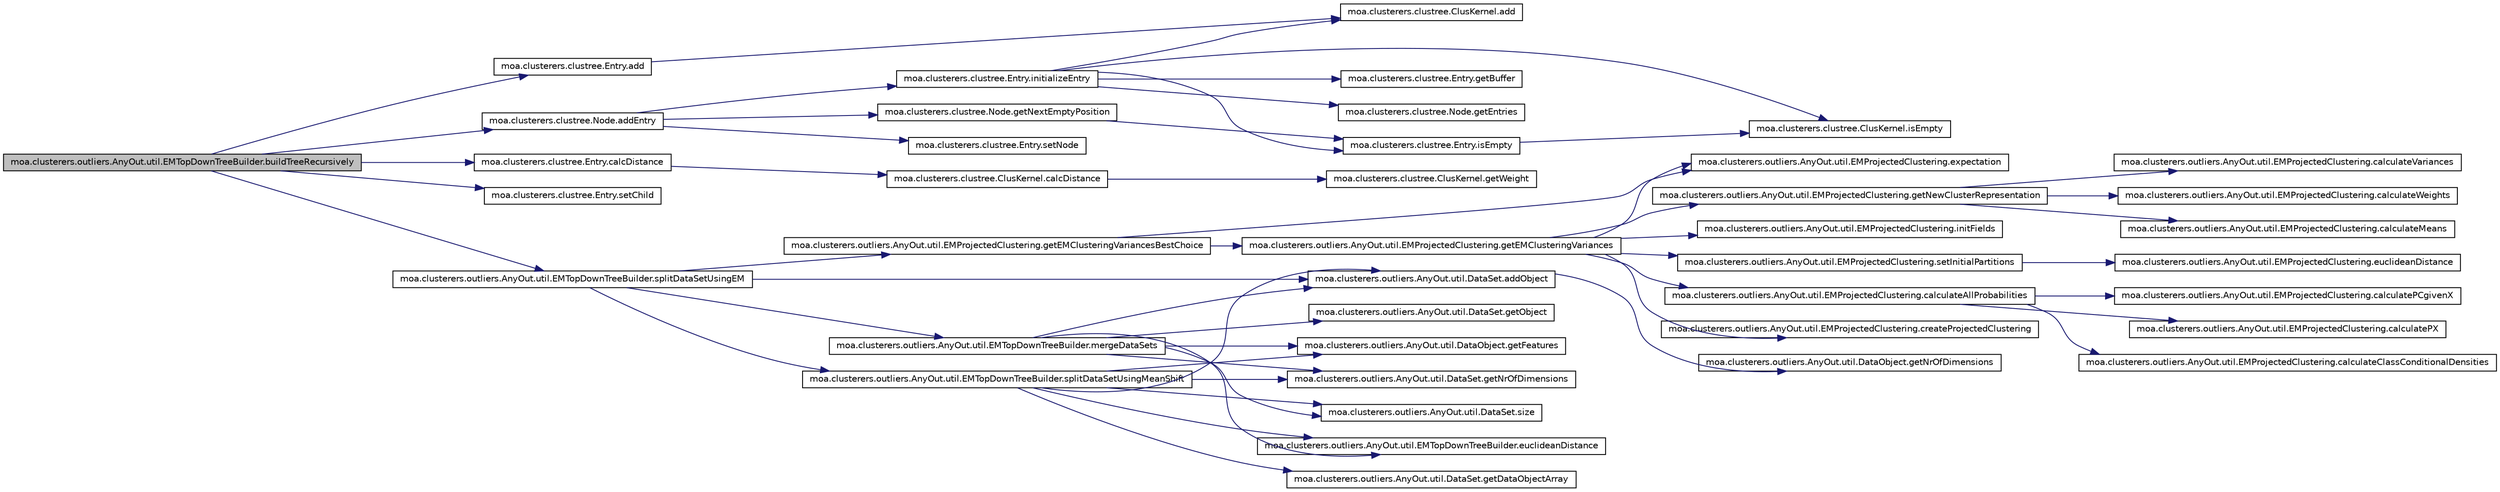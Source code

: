 digraph G
{
  edge [fontname="Helvetica",fontsize="10",labelfontname="Helvetica",labelfontsize="10"];
  node [fontname="Helvetica",fontsize="10",shape=record];
  rankdir=LR;
  Node1 [label="moa.clusterers.outliers.AnyOut.util.EMTopDownTreeBuilder.buildTreeRecursively",height=0.2,width=0.4,color="black", fillcolor="grey75", style="filled" fontcolor="black"];
  Node1 -> Node2 [color="midnightblue",fontsize="10",style="solid",fontname="Helvetica"];
  Node2 [label="moa.clusterers.clustree.Entry.add",height=0.2,width=0.4,color="black", fillcolor="white", style="filled",URL="$classmoa_1_1clusterers_1_1clustree_1_1Entry.html#a100d9d6f99b615cefd1334a820b18a0d",tooltip="Add the data cluster of another entry to the data cluster of this entry."];
  Node2 -> Node3 [color="midnightblue",fontsize="10",style="solid",fontname="Helvetica"];
  Node3 [label="moa.clusterers.clustree.ClusKernel.add",height=0.2,width=0.4,color="black", fillcolor="white", style="filled",URL="$classmoa_1_1clusterers_1_1clustree_1_1ClusKernel.html#af0be9102b0138f656beffa39c0036fd7",tooltip="Adds the given cluster to this cluster, without making this cluster older."];
  Node1 -> Node4 [color="midnightblue",fontsize="10",style="solid",fontname="Helvetica"];
  Node4 [label="moa.clusterers.clustree.Node.addEntry",height=0.2,width=0.4,color="black", fillcolor="white", style="filled",URL="$classmoa_1_1clusterers_1_1clustree_1_1Node.html#a6afa5be4c7a2bba3be60383747b5508c",tooltip="Add a new Entry to this node."];
  Node4 -> Node5 [color="midnightblue",fontsize="10",style="solid",fontname="Helvetica"];
  Node5 [label="moa.clusterers.clustree.Node.getNextEmptyPosition",height=0.2,width=0.4,color="black", fillcolor="white", style="filled",URL="$classmoa_1_1clusterers_1_1clustree_1_1Node.html#a88fcda3be156591ea7c671f60475b7cf",tooltip="Returns the position of the next free Entry."];
  Node5 -> Node6 [color="midnightblue",fontsize="10",style="solid",fontname="Helvetica"];
  Node6 [label="moa.clusterers.clustree.Entry.isEmpty",height=0.2,width=0.4,color="black", fillcolor="white", style="filled",URL="$classmoa_1_1clusterers_1_1clustree_1_1Entry.html#ad9a372cb27cd0456f5c9e5a5da020b17",tooltip="Check if this Entry is empty or not."];
  Node6 -> Node7 [color="midnightblue",fontsize="10",style="solid",fontname="Helvetica"];
  Node7 [label="moa.clusterers.clustree.ClusKernel.isEmpty",height=0.2,width=0.4,color="black", fillcolor="white", style="filled",URL="$classmoa_1_1clusterers_1_1clustree_1_1ClusKernel.html#a9e4f5414cfacb3df03db9a7001ab4187",tooltip="Check if this cluster is empty or not."];
  Node4 -> Node8 [color="midnightblue",fontsize="10",style="solid",fontname="Helvetica"];
  Node8 [label="moa.clusterers.clustree.Entry.initializeEntry",height=0.2,width=0.4,color="black", fillcolor="white", style="filled",URL="$classmoa_1_1clusterers_1_1clustree_1_1Entry.html#abe15b89dc8087576ea440c5b79a11daf",tooltip="When this entry is empty, give it it&#39;s first values."];
  Node8 -> Node3 [color="midnightblue",fontsize="10",style="solid",fontname="Helvetica"];
  Node8 -> Node9 [color="midnightblue",fontsize="10",style="solid",fontname="Helvetica"];
  Node9 [label="moa.clusterers.clustree.Entry.getBuffer",height=0.2,width=0.4,color="black", fillcolor="white", style="filled",URL="$classmoa_1_1clusterers_1_1clustree_1_1Entry.html#a9572821462daa403711444677c1d62dc",tooltip="Getter for the buffer."];
  Node8 -> Node10 [color="midnightblue",fontsize="10",style="solid",fontname="Helvetica"];
  Node10 [label="moa.clusterers.clustree.Node.getEntries",height=0.2,width=0.4,color="black", fillcolor="white", style="filled",URL="$classmoa_1_1clusterers_1_1clustree_1_1Node.html#abb9b9f7152bcbc9df763bb39f92b4968",tooltip="Return an array with references to the children of this node."];
  Node8 -> Node7 [color="midnightblue",fontsize="10",style="solid",fontname="Helvetica"];
  Node8 -> Node6 [color="midnightblue",fontsize="10",style="solid",fontname="Helvetica"];
  Node4 -> Node11 [color="midnightblue",fontsize="10",style="solid",fontname="Helvetica"];
  Node11 [label="moa.clusterers.clustree.Entry.setNode",height=0.2,width=0.4,color="black", fillcolor="white", style="filled",URL="$classmoa_1_1clusterers_1_1clustree_1_1Entry.html#a5debb1d02b0f4015063eda14ead10d91"];
  Node1 -> Node12 [color="midnightblue",fontsize="10",style="solid",fontname="Helvetica"];
  Node12 [label="moa.clusterers.clustree.Entry.calcDistance",height=0.2,width=0.4,color="black", fillcolor="white", style="filled",URL="$classmoa_1_1clusterers_1_1clustree_1_1Entry.html#a9a7e452c2508fc5df286d93c9d20198d",tooltip="Calculates the distance to the data in this entry."];
  Node12 -> Node13 [color="midnightblue",fontsize="10",style="solid",fontname="Helvetica"];
  Node13 [label="moa.clusterers.clustree.ClusKernel.calcDistance",height=0.2,width=0.4,color="black", fillcolor="white", style="filled",URL="$classmoa_1_1clusterers_1_1clustree_1_1ClusKernel.html#ab8824bf20ad60031875d95147ccb7a53",tooltip="Calculate the distance to this other cluster."];
  Node13 -> Node14 [color="midnightblue",fontsize="10",style="solid",fontname="Helvetica"];
  Node14 [label="moa.clusterers.clustree.ClusKernel.getWeight",height=0.2,width=0.4,color="black", fillcolor="white", style="filled",URL="$classmoa_1_1clusterers_1_1clustree_1_1ClusKernel.html#a3277ffc987fbb74b934cea2fab98f2c3",tooltip="See interface Cluster."];
  Node1 -> Node15 [color="midnightblue",fontsize="10",style="solid",fontname="Helvetica"];
  Node15 [label="moa.clusterers.clustree.Entry.setChild",height=0.2,width=0.4,color="black", fillcolor="white", style="filled",URL="$classmoa_1_1clusterers_1_1clustree_1_1Entry.html#adbcdb4fa43878fb812bfb4c7c2dc9b62",tooltip="Setter for the child in this entry."];
  Node1 -> Node16 [color="midnightblue",fontsize="10",style="solid",fontname="Helvetica"];
  Node16 [label="moa.clusterers.outliers.AnyOut.util.EMTopDownTreeBuilder.splitDataSetUsingEM",height=0.2,width=0.4,color="black", fillcolor="white", style="filled",URL="$classmoa_1_1clusterers_1_1outliers_1_1AnyOut_1_1util_1_1EMTopDownTreeBuilder.html#acfcb254258e7150532d985b1923258ff",tooltip="This methods splits the given data set into partitions using the EM algorithm."];
  Node16 -> Node17 [color="midnightblue",fontsize="10",style="solid",fontname="Helvetica"];
  Node17 [label="moa.clusterers.outliers.AnyOut.util.DataSet.addObject",height=0.2,width=0.4,color="black", fillcolor="white", style="filled",URL="$classmoa_1_1clusterers_1_1outliers_1_1AnyOut_1_1util_1_1DataSet.html#a0cf8871eae241073d862b8c56f7a26f3",tooltip="Adds a DataObject to the set."];
  Node17 -> Node18 [color="midnightblue",fontsize="10",style="solid",fontname="Helvetica"];
  Node18 [label="moa.clusterers.outliers.AnyOut.util.DataObject.getNrOfDimensions",height=0.2,width=0.4,color="black", fillcolor="white", style="filled",URL="$classmoa_1_1clusterers_1_1outliers_1_1AnyOut_1_1util_1_1DataObject.html#a8f37a7cd9c07644cd6c3913eca905984",tooltip="Returns the number of features (label attribute excluded)."];
  Node16 -> Node19 [color="midnightblue",fontsize="10",style="solid",fontname="Helvetica"];
  Node19 [label="moa.clusterers.outliers.AnyOut.util.EMProjectedClustering.getEMClusteringVariancesBestChoice",height=0.2,width=0.4,color="black", fillcolor="white", style="filled",URL="$classmoa_1_1clusterers_1_1outliers_1_1AnyOut_1_1util_1_1EMProjectedClustering.html#a40d93e90b1ef7baf34752a83532b0c24"];
  Node19 -> Node20 [color="midnightblue",fontsize="10",style="solid",fontname="Helvetica"];
  Node20 [label="moa.clusterers.outliers.AnyOut.util.EMProjectedClustering.expectation",height=0.2,width=0.4,color="black", fillcolor="white", style="filled",URL="$classmoa_1_1clusterers_1_1outliers_1_1AnyOut_1_1util_1_1EMProjectedClustering.html#aeeabcce17c0ac621f06340869a8569ea"];
  Node19 -> Node21 [color="midnightblue",fontsize="10",style="solid",fontname="Helvetica"];
  Node21 [label="moa.clusterers.outliers.AnyOut.util.EMProjectedClustering.getEMClusteringVariances",height=0.2,width=0.4,color="black", fillcolor="white", style="filled",URL="$classmoa_1_1clusterers_1_1outliers_1_1AnyOut_1_1util_1_1EMProjectedClustering.html#ab898a19a73944d94c736fec1f1ab388b",tooltip="Performs an EM clustering on the provided data set !! Only the variances are calculated..."];
  Node21 -> Node22 [color="midnightblue",fontsize="10",style="solid",fontname="Helvetica"];
  Node22 [label="moa.clusterers.outliers.AnyOut.util.EMProjectedClustering.calculateAllProbabilities",height=0.2,width=0.4,color="black", fillcolor="white", style="filled",URL="$classmoa_1_1clusterers_1_1outliers_1_1AnyOut_1_1util_1_1EMProjectedClustering.html#a169309599d0902ee10df02eaec0dad14"];
  Node22 -> Node23 [color="midnightblue",fontsize="10",style="solid",fontname="Helvetica"];
  Node23 [label="moa.clusterers.outliers.AnyOut.util.EMProjectedClustering.calculateClassConditionalDensities",height=0.2,width=0.4,color="black", fillcolor="white", style="filled",URL="$classmoa_1_1clusterers_1_1outliers_1_1AnyOut_1_1util_1_1EMProjectedClustering.html#a6c460f2a9a035311a0772c3b7e0ce2a9"];
  Node22 -> Node24 [color="midnightblue",fontsize="10",style="solid",fontname="Helvetica"];
  Node24 [label="moa.clusterers.outliers.AnyOut.util.EMProjectedClustering.calculatePCgivenX",height=0.2,width=0.4,color="black", fillcolor="white", style="filled",URL="$classmoa_1_1clusterers_1_1outliers_1_1AnyOut_1_1util_1_1EMProjectedClustering.html#a98c7108e991af28d7d51e86da169e67d"];
  Node22 -> Node25 [color="midnightblue",fontsize="10",style="solid",fontname="Helvetica"];
  Node25 [label="moa.clusterers.outliers.AnyOut.util.EMProjectedClustering.calculatePX",height=0.2,width=0.4,color="black", fillcolor="white", style="filled",URL="$classmoa_1_1clusterers_1_1outliers_1_1AnyOut_1_1util_1_1EMProjectedClustering.html#a443447fd9d1a28780aac32d5f95b3e9a"];
  Node21 -> Node26 [color="midnightblue",fontsize="10",style="solid",fontname="Helvetica"];
  Node26 [label="moa.clusterers.outliers.AnyOut.util.EMProjectedClustering.createProjectedClustering",height=0.2,width=0.4,color="black", fillcolor="white", style="filled",URL="$classmoa_1_1clusterers_1_1outliers_1_1AnyOut_1_1util_1_1EMProjectedClustering.html#a5cafcd34d398d50995fe51ffd600d823"];
  Node21 -> Node20 [color="midnightblue",fontsize="10",style="solid",fontname="Helvetica"];
  Node21 -> Node27 [color="midnightblue",fontsize="10",style="solid",fontname="Helvetica"];
  Node27 [label="moa.clusterers.outliers.AnyOut.util.EMProjectedClustering.getNewClusterRepresentation",height=0.2,width=0.4,color="black", fillcolor="white", style="filled",URL="$classmoa_1_1clusterers_1_1outliers_1_1AnyOut_1_1util_1_1EMProjectedClustering.html#a2cce2ef8852bdf06bf171bfbd17b6190"];
  Node27 -> Node28 [color="midnightblue",fontsize="10",style="solid",fontname="Helvetica"];
  Node28 [label="moa.clusterers.outliers.AnyOut.util.EMProjectedClustering.calculateMeans",height=0.2,width=0.4,color="black", fillcolor="white", style="filled",URL="$classmoa_1_1clusterers_1_1outliers_1_1AnyOut_1_1util_1_1EMProjectedClustering.html#a2a52d374d44335a99fd953edeb73e087"];
  Node27 -> Node29 [color="midnightblue",fontsize="10",style="solid",fontname="Helvetica"];
  Node29 [label="moa.clusterers.outliers.AnyOut.util.EMProjectedClustering.calculateVariances",height=0.2,width=0.4,color="black", fillcolor="white", style="filled",URL="$classmoa_1_1clusterers_1_1outliers_1_1AnyOut_1_1util_1_1EMProjectedClustering.html#ad61bacc93bedefd78b0cfa665b1ee079"];
  Node27 -> Node30 [color="midnightblue",fontsize="10",style="solid",fontname="Helvetica"];
  Node30 [label="moa.clusterers.outliers.AnyOut.util.EMProjectedClustering.calculateWeights",height=0.2,width=0.4,color="black", fillcolor="white", style="filled",URL="$classmoa_1_1clusterers_1_1outliers_1_1AnyOut_1_1util_1_1EMProjectedClustering.html#a6c72dca1dfd3605da1f6ba961849e718"];
  Node21 -> Node31 [color="midnightblue",fontsize="10",style="solid",fontname="Helvetica"];
  Node31 [label="moa.clusterers.outliers.AnyOut.util.EMProjectedClustering.initFields",height=0.2,width=0.4,color="black", fillcolor="white", style="filled",URL="$classmoa_1_1clusterers_1_1outliers_1_1AnyOut_1_1util_1_1EMProjectedClustering.html#a7689817f6fe07b5e76681c7939c8e515"];
  Node21 -> Node32 [color="midnightblue",fontsize="10",style="solid",fontname="Helvetica"];
  Node32 [label="moa.clusterers.outliers.AnyOut.util.EMProjectedClustering.setInitialPartitions",height=0.2,width=0.4,color="black", fillcolor="white", style="filled",URL="$classmoa_1_1clusterers_1_1outliers_1_1AnyOut_1_1util_1_1EMProjectedClustering.html#ae25c59afad1196b0bf7742a5cf015c07",tooltip="creates an initial partitioning"];
  Node32 -> Node33 [color="midnightblue",fontsize="10",style="solid",fontname="Helvetica"];
  Node33 [label="moa.clusterers.outliers.AnyOut.util.EMProjectedClustering.euclideanDistance",height=0.2,width=0.4,color="black", fillcolor="white", style="filled",URL="$classmoa_1_1clusterers_1_1outliers_1_1AnyOut_1_1util_1_1EMProjectedClustering.html#af6d6f95b9b834320dd5a064c66589d28"];
  Node16 -> Node34 [color="midnightblue",fontsize="10",style="solid",fontname="Helvetica"];
  Node34 [label="moa.clusterers.outliers.AnyOut.util.EMTopDownTreeBuilder.mergeDataSets",height=0.2,width=0.4,color="black", fillcolor="white", style="filled",URL="$classmoa_1_1clusterers_1_1outliers_1_1AnyOut_1_1util_1_1EMTopDownTreeBuilder.html#aeed0a168f8b92eb748aee608e412d23e"];
  Node34 -> Node17 [color="midnightblue",fontsize="10",style="solid",fontname="Helvetica"];
  Node34 -> Node35 [color="midnightblue",fontsize="10",style="solid",fontname="Helvetica"];
  Node35 [label="moa.clusterers.outliers.AnyOut.util.EMTopDownTreeBuilder.euclideanDistance",height=0.2,width=0.4,color="black", fillcolor="white", style="filled",URL="$classmoa_1_1clusterers_1_1outliers_1_1AnyOut_1_1util_1_1EMTopDownTreeBuilder.html#ac0da14c4a7e6644ae756f466e851d743"];
  Node34 -> Node36 [color="midnightblue",fontsize="10",style="solid",fontname="Helvetica"];
  Node36 [label="moa.clusterers.outliers.AnyOut.util.DataObject.getFeatures",height=0.2,width=0.4,color="black", fillcolor="white", style="filled",URL="$classmoa_1_1clusterers_1_1outliers_1_1AnyOut_1_1util_1_1DataObject.html#af375e99399831a54bb5fe9ee2556f626",tooltip="Returns the features (label attribute excluded)."];
  Node34 -> Node37 [color="midnightblue",fontsize="10",style="solid",fontname="Helvetica"];
  Node37 [label="moa.clusterers.outliers.AnyOut.util.DataSet.getNrOfDimensions",height=0.2,width=0.4,color="black", fillcolor="white", style="filled",URL="$classmoa_1_1clusterers_1_1outliers_1_1AnyOut_1_1util_1_1DataSet.html#ab6b1386dc34953f696f77d597210ce25",tooltip="Return the dimension of the objects in the DataSet."];
  Node34 -> Node38 [color="midnightblue",fontsize="10",style="solid",fontname="Helvetica"];
  Node38 [label="moa.clusterers.outliers.AnyOut.util.DataSet.getObject",height=0.2,width=0.4,color="black", fillcolor="white", style="filled",URL="$classmoa_1_1clusterers_1_1outliers_1_1AnyOut_1_1util_1_1DataSet.html#a325d1d1ae0d7f5a7833af8fb9f7a91c2",tooltip="Returns the DataObject at the given position."];
  Node34 -> Node39 [color="midnightblue",fontsize="10",style="solid",fontname="Helvetica"];
  Node39 [label="moa.clusterers.outliers.AnyOut.util.DataSet.size",height=0.2,width=0.4,color="black", fillcolor="white", style="filled",URL="$classmoa_1_1clusterers_1_1outliers_1_1AnyOut_1_1util_1_1DataSet.html#a5c0baac6337eace88b288bb803e28495",tooltip="Returns the size of the set."];
  Node16 -> Node40 [color="midnightblue",fontsize="10",style="solid",fontname="Helvetica"];
  Node40 [label="moa.clusterers.outliers.AnyOut.util.EMTopDownTreeBuilder.splitDataSetUsingMeanShift",height=0.2,width=0.4,color="black", fillcolor="white", style="filled",URL="$classmoa_1_1clusterers_1_1outliers_1_1AnyOut_1_1util_1_1EMTopDownTreeBuilder.html#acfa736afd126618d3a2285e6036ab9ec"];
  Node40 -> Node17 [color="midnightblue",fontsize="10",style="solid",fontname="Helvetica"];
  Node40 -> Node35 [color="midnightblue",fontsize="10",style="solid",fontname="Helvetica"];
  Node40 -> Node41 [color="midnightblue",fontsize="10",style="solid",fontname="Helvetica"];
  Node41 [label="moa.clusterers.outliers.AnyOut.util.DataSet.getDataObjectArray",height=0.2,width=0.4,color="black", fillcolor="white", style="filled",URL="$classmoa_1_1clusterers_1_1outliers_1_1AnyOut_1_1util_1_1DataSet.html#af411e10b7b802833f74aa1fc17247b0e",tooltip="Returns an array of all the DataObjects in the set."];
  Node40 -> Node36 [color="midnightblue",fontsize="10",style="solid",fontname="Helvetica"];
  Node40 -> Node37 [color="midnightblue",fontsize="10",style="solid",fontname="Helvetica"];
  Node40 -> Node39 [color="midnightblue",fontsize="10",style="solid",fontname="Helvetica"];
}
